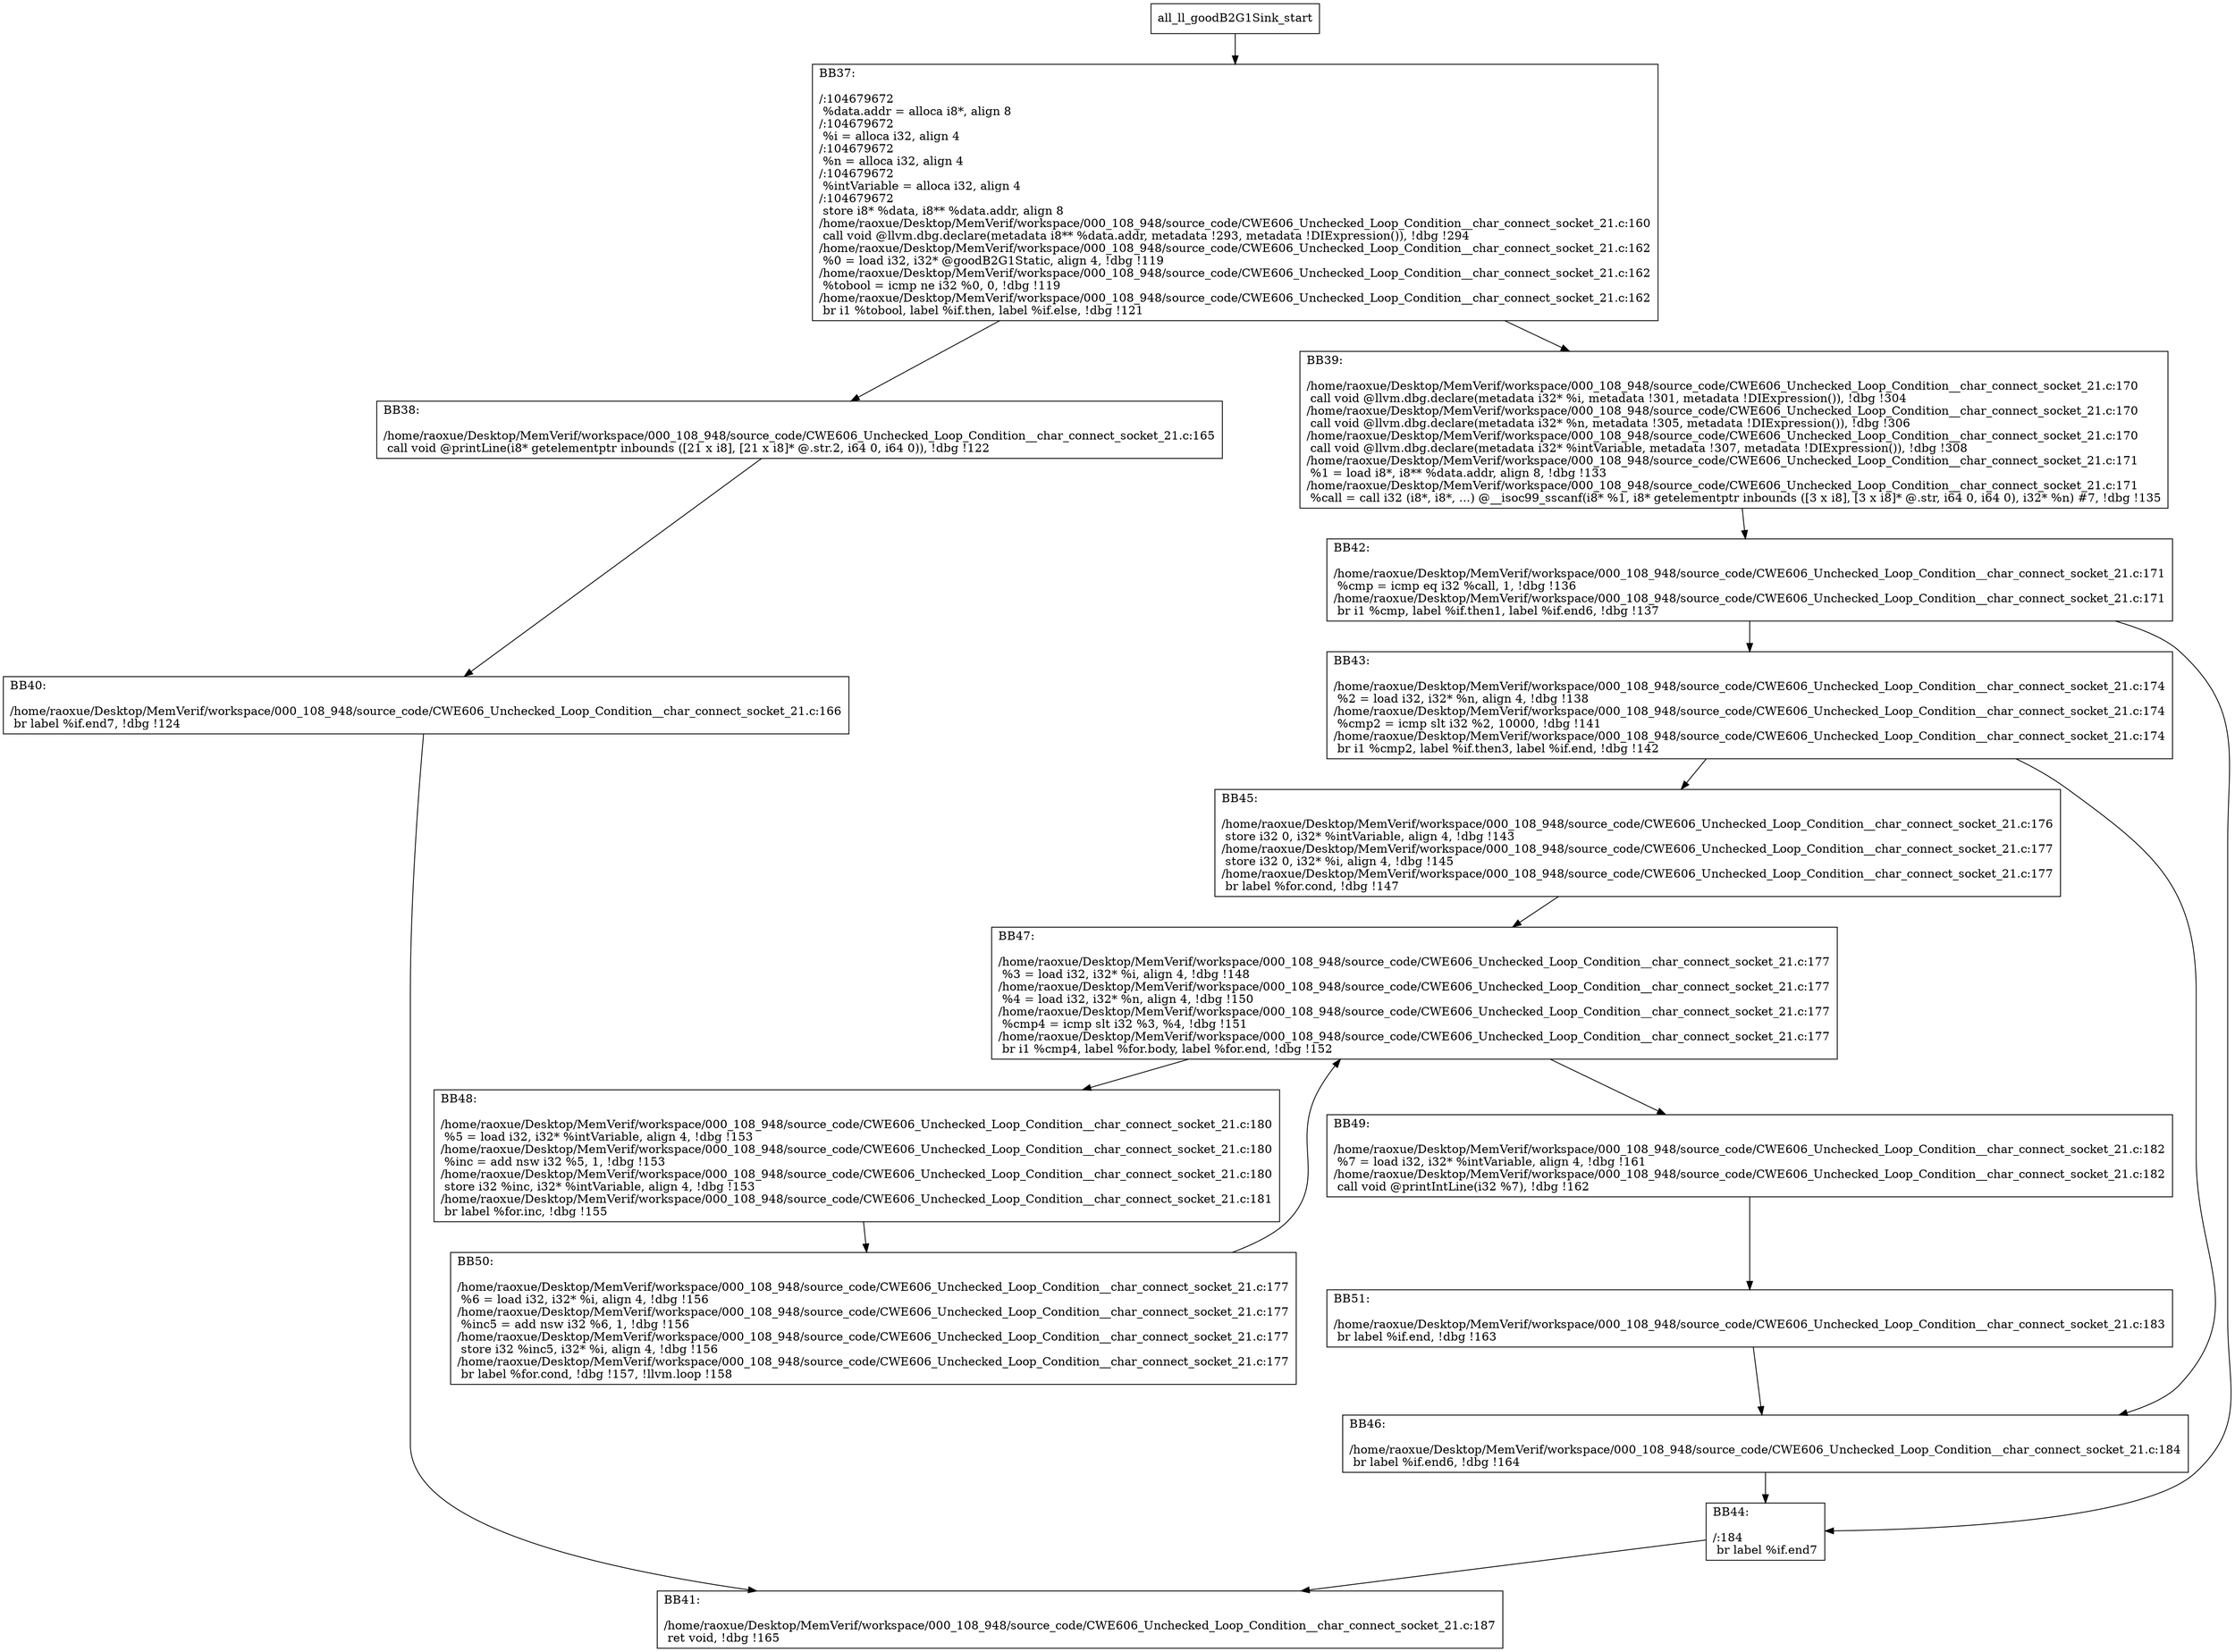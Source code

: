 digraph "CFG for'all_ll_goodB2G1Sink' function" {
	BBall_ll_goodB2G1Sink_start[shape=record,label="{all_ll_goodB2G1Sink_start}"];
	BBall_ll_goodB2G1Sink_start-> all_ll_goodB2G1SinkBB37;
	all_ll_goodB2G1SinkBB37 [shape=record, label="{BB37:\l\l/:104679672\l
  %data.addr = alloca i8*, align 8\l
/:104679672\l
  %i = alloca i32, align 4\l
/:104679672\l
  %n = alloca i32, align 4\l
/:104679672\l
  %intVariable = alloca i32, align 4\l
/:104679672\l
  store i8* %data, i8** %data.addr, align 8\l
/home/raoxue/Desktop/MemVerif/workspace/000_108_948/source_code/CWE606_Unchecked_Loop_Condition__char_connect_socket_21.c:160\l
  call void @llvm.dbg.declare(metadata i8** %data.addr, metadata !293, metadata !DIExpression()), !dbg !294\l
/home/raoxue/Desktop/MemVerif/workspace/000_108_948/source_code/CWE606_Unchecked_Loop_Condition__char_connect_socket_21.c:162\l
  %0 = load i32, i32* @goodB2G1Static, align 4, !dbg !119\l
/home/raoxue/Desktop/MemVerif/workspace/000_108_948/source_code/CWE606_Unchecked_Loop_Condition__char_connect_socket_21.c:162\l
  %tobool = icmp ne i32 %0, 0, !dbg !119\l
/home/raoxue/Desktop/MemVerif/workspace/000_108_948/source_code/CWE606_Unchecked_Loop_Condition__char_connect_socket_21.c:162\l
  br i1 %tobool, label %if.then, label %if.else, !dbg !121\l
}"];
	all_ll_goodB2G1SinkBB37-> all_ll_goodB2G1SinkBB38;
	all_ll_goodB2G1SinkBB37-> all_ll_goodB2G1SinkBB39;
	all_ll_goodB2G1SinkBB38 [shape=record, label="{BB38:\l\l/home/raoxue/Desktop/MemVerif/workspace/000_108_948/source_code/CWE606_Unchecked_Loop_Condition__char_connect_socket_21.c:165\l
  call void @printLine(i8* getelementptr inbounds ([21 x i8], [21 x i8]* @.str.2, i64 0, i64 0)), !dbg !122\l
}"];
	all_ll_goodB2G1SinkBB38-> all_ll_goodB2G1SinkBB40;
	all_ll_goodB2G1SinkBB40 [shape=record, label="{BB40:\l\l/home/raoxue/Desktop/MemVerif/workspace/000_108_948/source_code/CWE606_Unchecked_Loop_Condition__char_connect_socket_21.c:166\l
  br label %if.end7, !dbg !124\l
}"];
	all_ll_goodB2G1SinkBB40-> all_ll_goodB2G1SinkBB41;
	all_ll_goodB2G1SinkBB39 [shape=record, label="{BB39:\l\l/home/raoxue/Desktop/MemVerif/workspace/000_108_948/source_code/CWE606_Unchecked_Loop_Condition__char_connect_socket_21.c:170\l
  call void @llvm.dbg.declare(metadata i32* %i, metadata !301, metadata !DIExpression()), !dbg !304\l
/home/raoxue/Desktop/MemVerif/workspace/000_108_948/source_code/CWE606_Unchecked_Loop_Condition__char_connect_socket_21.c:170\l
  call void @llvm.dbg.declare(metadata i32* %n, metadata !305, metadata !DIExpression()), !dbg !306\l
/home/raoxue/Desktop/MemVerif/workspace/000_108_948/source_code/CWE606_Unchecked_Loop_Condition__char_connect_socket_21.c:170\l
  call void @llvm.dbg.declare(metadata i32* %intVariable, metadata !307, metadata !DIExpression()), !dbg !308\l
/home/raoxue/Desktop/MemVerif/workspace/000_108_948/source_code/CWE606_Unchecked_Loop_Condition__char_connect_socket_21.c:171\l
  %1 = load i8*, i8** %data.addr, align 8, !dbg !133\l
/home/raoxue/Desktop/MemVerif/workspace/000_108_948/source_code/CWE606_Unchecked_Loop_Condition__char_connect_socket_21.c:171\l
  %call = call i32 (i8*, i8*, ...) @__isoc99_sscanf(i8* %1, i8* getelementptr inbounds ([3 x i8], [3 x i8]* @.str, i64 0, i64 0), i32* %n) #7, !dbg !135\l
}"];
	all_ll_goodB2G1SinkBB39-> all_ll_goodB2G1SinkBB42;
	all_ll_goodB2G1SinkBB42 [shape=record, label="{BB42:\l\l/home/raoxue/Desktop/MemVerif/workspace/000_108_948/source_code/CWE606_Unchecked_Loop_Condition__char_connect_socket_21.c:171\l
  %cmp = icmp eq i32 %call, 1, !dbg !136\l
/home/raoxue/Desktop/MemVerif/workspace/000_108_948/source_code/CWE606_Unchecked_Loop_Condition__char_connect_socket_21.c:171\l
  br i1 %cmp, label %if.then1, label %if.end6, !dbg !137\l
}"];
	all_ll_goodB2G1SinkBB42-> all_ll_goodB2G1SinkBB43;
	all_ll_goodB2G1SinkBB42-> all_ll_goodB2G1SinkBB44;
	all_ll_goodB2G1SinkBB43 [shape=record, label="{BB43:\l\l/home/raoxue/Desktop/MemVerif/workspace/000_108_948/source_code/CWE606_Unchecked_Loop_Condition__char_connect_socket_21.c:174\l
  %2 = load i32, i32* %n, align 4, !dbg !138\l
/home/raoxue/Desktop/MemVerif/workspace/000_108_948/source_code/CWE606_Unchecked_Loop_Condition__char_connect_socket_21.c:174\l
  %cmp2 = icmp slt i32 %2, 10000, !dbg !141\l
/home/raoxue/Desktop/MemVerif/workspace/000_108_948/source_code/CWE606_Unchecked_Loop_Condition__char_connect_socket_21.c:174\l
  br i1 %cmp2, label %if.then3, label %if.end, !dbg !142\l
}"];
	all_ll_goodB2G1SinkBB43-> all_ll_goodB2G1SinkBB45;
	all_ll_goodB2G1SinkBB43-> all_ll_goodB2G1SinkBB46;
	all_ll_goodB2G1SinkBB45 [shape=record, label="{BB45:\l\l/home/raoxue/Desktop/MemVerif/workspace/000_108_948/source_code/CWE606_Unchecked_Loop_Condition__char_connect_socket_21.c:176\l
  store i32 0, i32* %intVariable, align 4, !dbg !143\l
/home/raoxue/Desktop/MemVerif/workspace/000_108_948/source_code/CWE606_Unchecked_Loop_Condition__char_connect_socket_21.c:177\l
  store i32 0, i32* %i, align 4, !dbg !145\l
/home/raoxue/Desktop/MemVerif/workspace/000_108_948/source_code/CWE606_Unchecked_Loop_Condition__char_connect_socket_21.c:177\l
  br label %for.cond, !dbg !147\l
}"];
	all_ll_goodB2G1SinkBB45-> all_ll_goodB2G1SinkBB47;
	all_ll_goodB2G1SinkBB47 [shape=record, label="{BB47:\l\l/home/raoxue/Desktop/MemVerif/workspace/000_108_948/source_code/CWE606_Unchecked_Loop_Condition__char_connect_socket_21.c:177\l
  %3 = load i32, i32* %i, align 4, !dbg !148\l
/home/raoxue/Desktop/MemVerif/workspace/000_108_948/source_code/CWE606_Unchecked_Loop_Condition__char_connect_socket_21.c:177\l
  %4 = load i32, i32* %n, align 4, !dbg !150\l
/home/raoxue/Desktop/MemVerif/workspace/000_108_948/source_code/CWE606_Unchecked_Loop_Condition__char_connect_socket_21.c:177\l
  %cmp4 = icmp slt i32 %3, %4, !dbg !151\l
/home/raoxue/Desktop/MemVerif/workspace/000_108_948/source_code/CWE606_Unchecked_Loop_Condition__char_connect_socket_21.c:177\l
  br i1 %cmp4, label %for.body, label %for.end, !dbg !152\l
}"];
	all_ll_goodB2G1SinkBB47-> all_ll_goodB2G1SinkBB48;
	all_ll_goodB2G1SinkBB47-> all_ll_goodB2G1SinkBB49;
	all_ll_goodB2G1SinkBB48 [shape=record, label="{BB48:\l\l/home/raoxue/Desktop/MemVerif/workspace/000_108_948/source_code/CWE606_Unchecked_Loop_Condition__char_connect_socket_21.c:180\l
  %5 = load i32, i32* %intVariable, align 4, !dbg !153\l
/home/raoxue/Desktop/MemVerif/workspace/000_108_948/source_code/CWE606_Unchecked_Loop_Condition__char_connect_socket_21.c:180\l
  %inc = add nsw i32 %5, 1, !dbg !153\l
/home/raoxue/Desktop/MemVerif/workspace/000_108_948/source_code/CWE606_Unchecked_Loop_Condition__char_connect_socket_21.c:180\l
  store i32 %inc, i32* %intVariable, align 4, !dbg !153\l
/home/raoxue/Desktop/MemVerif/workspace/000_108_948/source_code/CWE606_Unchecked_Loop_Condition__char_connect_socket_21.c:181\l
  br label %for.inc, !dbg !155\l
}"];
	all_ll_goodB2G1SinkBB48-> all_ll_goodB2G1SinkBB50;
	all_ll_goodB2G1SinkBB50 [shape=record, label="{BB50:\l\l/home/raoxue/Desktop/MemVerif/workspace/000_108_948/source_code/CWE606_Unchecked_Loop_Condition__char_connect_socket_21.c:177\l
  %6 = load i32, i32* %i, align 4, !dbg !156\l
/home/raoxue/Desktop/MemVerif/workspace/000_108_948/source_code/CWE606_Unchecked_Loop_Condition__char_connect_socket_21.c:177\l
  %inc5 = add nsw i32 %6, 1, !dbg !156\l
/home/raoxue/Desktop/MemVerif/workspace/000_108_948/source_code/CWE606_Unchecked_Loop_Condition__char_connect_socket_21.c:177\l
  store i32 %inc5, i32* %i, align 4, !dbg !156\l
/home/raoxue/Desktop/MemVerif/workspace/000_108_948/source_code/CWE606_Unchecked_Loop_Condition__char_connect_socket_21.c:177\l
  br label %for.cond, !dbg !157, !llvm.loop !158\l
}"];
	all_ll_goodB2G1SinkBB50-> all_ll_goodB2G1SinkBB47;
	all_ll_goodB2G1SinkBB49 [shape=record, label="{BB49:\l\l/home/raoxue/Desktop/MemVerif/workspace/000_108_948/source_code/CWE606_Unchecked_Loop_Condition__char_connect_socket_21.c:182\l
  %7 = load i32, i32* %intVariable, align 4, !dbg !161\l
/home/raoxue/Desktop/MemVerif/workspace/000_108_948/source_code/CWE606_Unchecked_Loop_Condition__char_connect_socket_21.c:182\l
  call void @printIntLine(i32 %7), !dbg !162\l
}"];
	all_ll_goodB2G1SinkBB49-> all_ll_goodB2G1SinkBB51;
	all_ll_goodB2G1SinkBB51 [shape=record, label="{BB51:\l\l/home/raoxue/Desktop/MemVerif/workspace/000_108_948/source_code/CWE606_Unchecked_Loop_Condition__char_connect_socket_21.c:183\l
  br label %if.end, !dbg !163\l
}"];
	all_ll_goodB2G1SinkBB51-> all_ll_goodB2G1SinkBB46;
	all_ll_goodB2G1SinkBB46 [shape=record, label="{BB46:\l\l/home/raoxue/Desktop/MemVerif/workspace/000_108_948/source_code/CWE606_Unchecked_Loop_Condition__char_connect_socket_21.c:184\l
  br label %if.end6, !dbg !164\l
}"];
	all_ll_goodB2G1SinkBB46-> all_ll_goodB2G1SinkBB44;
	all_ll_goodB2G1SinkBB44 [shape=record, label="{BB44:\l\l/:184\l
  br label %if.end7\l
}"];
	all_ll_goodB2G1SinkBB44-> all_ll_goodB2G1SinkBB41;
	all_ll_goodB2G1SinkBB41 [shape=record, label="{BB41:\l\l/home/raoxue/Desktop/MemVerif/workspace/000_108_948/source_code/CWE606_Unchecked_Loop_Condition__char_connect_socket_21.c:187\l
  ret void, !dbg !165\l
}"];
}

